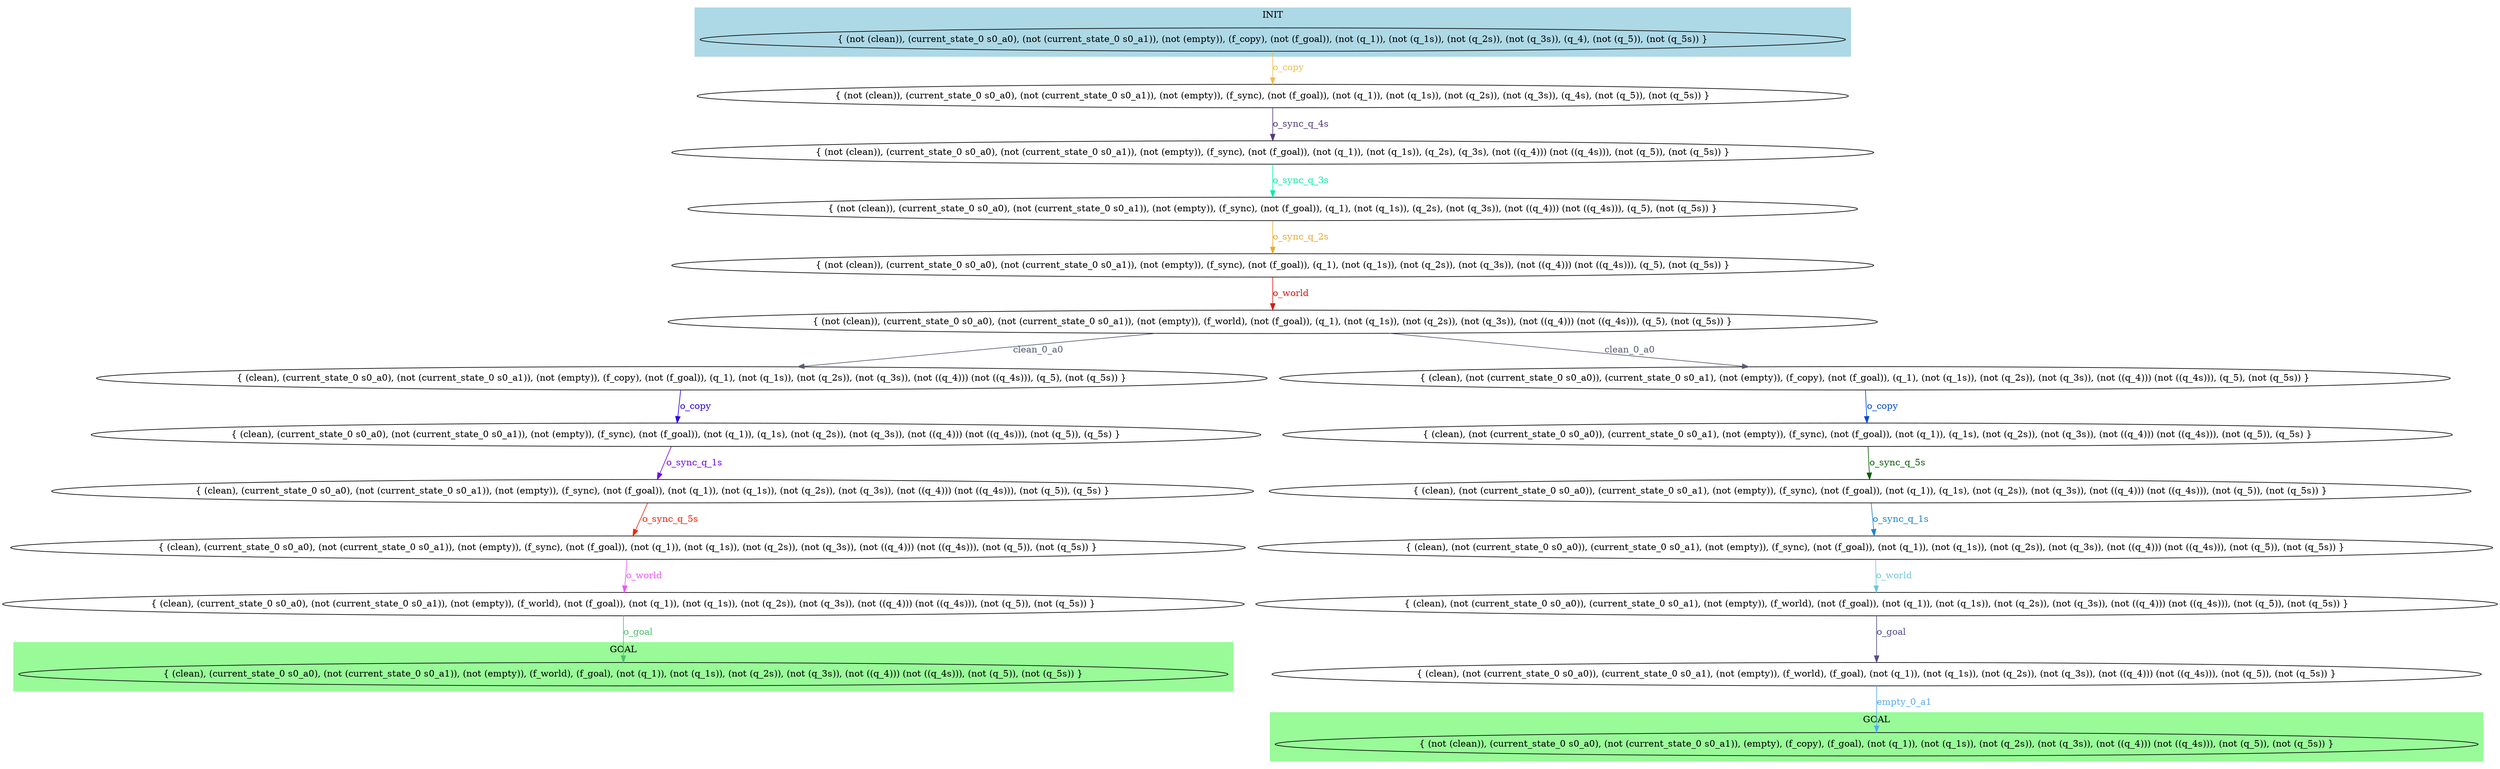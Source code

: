 digraph G {
0 [label="{ (not (clean)), (current_state_0 s0_a0), (not (current_state_0 s0_a1)), (not (empty)), (f_copy), (not (f_goal)), (not (q_1)), (not (q_1s)), (not (q_2s)), (not (q_3s)), (q_4), (not (q_5)), (not (q_5s)) }"];
1 [label="{ (not (clean)), (current_state_0 s0_a0), (not (current_state_0 s0_a1)), (not (empty)), (f_sync), (not (f_goal)), (not (q_1)), (not (q_1s)), (not (q_2s)), (not (q_3s)), (q_4s), (not (q_5)), (not (q_5s)) }"];
2 [label="{ (not (clean)), (current_state_0 s0_a0), (not (current_state_0 s0_a1)), (not (empty)), (f_sync), (not (f_goal)), (not (q_1)), (not (q_1s)), (q_2s), (q_3s), (not ((q_4))) (not ((q_4s))), (not (q_5)), (not (q_5s)) }"];
3 [label="{ (not (clean)), (current_state_0 s0_a0), (not (current_state_0 s0_a1)), (not (empty)), (f_sync), (not (f_goal)), (q_1), (not (q_1s)), (q_2s), (not (q_3s)), (not ((q_4))) (not ((q_4s))), (q_5), (not (q_5s)) }"];
4 [label="{ (not (clean)), (current_state_0 s0_a0), (not (current_state_0 s0_a1)), (not (empty)), (f_sync), (not (f_goal)), (q_1), (not (q_1s)), (not (q_2s)), (not (q_3s)), (not ((q_4))) (not ((q_4s))), (q_5), (not (q_5s)) }"];
5 [label="{ (not (clean)), (current_state_0 s0_a0), (not (current_state_0 s0_a1)), (not (empty)), (f_world), (not (f_goal)), (q_1), (not (q_1s)), (not (q_2s)), (not (q_3s)), (not ((q_4))) (not ((q_4s))), (q_5), (not (q_5s)) }"];
6 [label="{ (clean), (current_state_0 s0_a0), (not (current_state_0 s0_a1)), (not (empty)), (f_copy), (not (f_goal)), (q_1), (not (q_1s)), (not (q_2s)), (not (q_3s)), (not ((q_4))) (not ((q_4s))), (q_5), (not (q_5s)) }"];
7 [label="{ (clean), (not (current_state_0 s0_a0)), (current_state_0 s0_a1), (not (empty)), (f_copy), (not (f_goal)), (q_1), (not (q_1s)), (not (q_2s)), (not (q_3s)), (not ((q_4))) (not ((q_4s))), (q_5), (not (q_5s)) }"];
8 [label="{ (clean), (current_state_0 s0_a0), (not (current_state_0 s0_a1)), (not (empty)), (f_sync), (not (f_goal)), (not (q_1)), (q_1s), (not (q_2s)), (not (q_3s)), (not ((q_4))) (not ((q_4s))), (not (q_5)), (q_5s) }"];
9 [label="{ (clean), (not (current_state_0 s0_a0)), (current_state_0 s0_a1), (not (empty)), (f_sync), (not (f_goal)), (not (q_1)), (q_1s), (not (q_2s)), (not (q_3s)), (not ((q_4))) (not ((q_4s))), (not (q_5)), (q_5s) }"];
10 [label="{ (clean), (current_state_0 s0_a0), (not (current_state_0 s0_a1)), (not (empty)), (f_sync), (not (f_goal)), (not (q_1)), (not (q_1s)), (not (q_2s)), (not (q_3s)), (not ((q_4))) (not ((q_4s))), (not (q_5)), (q_5s) }"];
11 [label="{ (clean), (not (current_state_0 s0_a0)), (current_state_0 s0_a1), (not (empty)), (f_sync), (not (f_goal)), (not (q_1)), (q_1s), (not (q_2s)), (not (q_3s)), (not ((q_4))) (not ((q_4s))), (not (q_5)), (not (q_5s)) }"];
12 [label="{ (clean), (current_state_0 s0_a0), (not (current_state_0 s0_a1)), (not (empty)), (f_sync), (not (f_goal)), (not (q_1)), (not (q_1s)), (not (q_2s)), (not (q_3s)), (not ((q_4))) (not ((q_4s))), (not (q_5)), (not (q_5s)) }"];
13 [label="{ (clean), (not (current_state_0 s0_a0)), (current_state_0 s0_a1), (not (empty)), (f_sync), (not (f_goal)), (not (q_1)), (not (q_1s)), (not (q_2s)), (not (q_3s)), (not ((q_4))) (not ((q_4s))), (not (q_5)), (not (q_5s)) }"];
14 [label="{ (clean), (current_state_0 s0_a0), (not (current_state_0 s0_a1)), (not (empty)), (f_world), (not (f_goal)), (not (q_1)), (not (q_1s)), (not (q_2s)), (not (q_3s)), (not ((q_4))) (not ((q_4s))), (not (q_5)), (not (q_5s)) }"];
15 [label="{ (clean), (not (current_state_0 s0_a0)), (current_state_0 s0_a1), (not (empty)), (f_world), (not (f_goal)), (not (q_1)), (not (q_1s)), (not (q_2s)), (not (q_3s)), (not ((q_4))) (not ((q_4s))), (not (q_5)), (not (q_5s)) }"];
16 [label="{ (clean), (current_state_0 s0_a0), (not (current_state_0 s0_a1)), (not (empty)), (f_world), (f_goal), (not (q_1)), (not (q_1s)), (not (q_2s)), (not (q_3s)), (not ((q_4))) (not ((q_4s))), (not (q_5)), (not (q_5s)) }"];
17 [label="{ (clean), (not (current_state_0 s0_a0)), (current_state_0 s0_a1), (not (empty)), (f_world), (f_goal), (not (q_1)), (not (q_1s)), (not (q_2s)), (not (q_3s)), (not ((q_4))) (not ((q_4s))), (not (q_5)), (not (q_5s)) }"];
18 [label="{ (not (clean)), (current_state_0 s0_a0), (not (current_state_0 s0_a1)), (empty), (f_copy), (f_goal), (not (q_1)), (not (q_1s)), (not (q_2s)), (not (q_3s)), (not ((q_4))) (not ((q_4s))), (not (q_5)), (not (q_5s)) }"];
0 -> 1 [label="o_copy", color="#ECBE53", fontcolor="#ECBE53"];
1 -> 2 [label="o_sync_q_4s", color="#553B79", fontcolor="#553B79"];
2 -> 3 [label="o_sync_q_3s", color="#07ECAC", fontcolor="#07ECAC"];
3 -> 4 [label="o_sync_q_2s", color="#E9AB2D", fontcolor="#E9AB2D"];
4 -> 5 [label="o_world", color="#DC1A14", fontcolor="#DC1A14"];
5 -> 6 [label="clean_0_a0", color="#575C70", fontcolor="#575C70"];
5 -> 7 [label="clean_0_a0", color="#575C70", fontcolor="#575C70"];
6 -> 8 [label="o_copy", color="#2A03E9", fontcolor="#2A03E9"];
7 -> 9 [label="o_copy", color="#0248DD", fontcolor="#0248DD"];
8 -> 10 [label="o_sync_q_1s", color="#7204E9", fontcolor="#7204E9"];
9 -> 11 [label="o_sync_q_5s", color="#0B5D0A", fontcolor="#0B5D0A"];
10 -> 12 [label="o_sync_q_5s", color="#F6250C", fontcolor="#F6250C"];
11 -> 13 [label="o_sync_q_1s", color="#1C85D1", fontcolor="#1C85D1"];
12 -> 14 [label="o_world", color="#EC56FA", fontcolor="#EC56FA"];
13 -> 15 [label="o_world", color="#70C8DA", fontcolor="#70C8DA"];
14 -> 16 [label="o_goal", color="#4EC16F", fontcolor="#4EC16F"];
15 -> 17 [label="o_goal", color="#524F8C", fontcolor="#524F8C"];
17 -> 18 [label="empty_0_a1", color="#58AAF6", fontcolor="#58AAF6"];
subgraph cluster_goal_16 {
style=filled;
color=palegreen;
16;
label="GOAL";
}
subgraph cluster_goal_18 {
style=filled;
color=palegreen;
18;
label="GOAL";
}
subgraph cluster_init {
style=filled;
color=lightblue;
0;
label="INIT";
}
}
